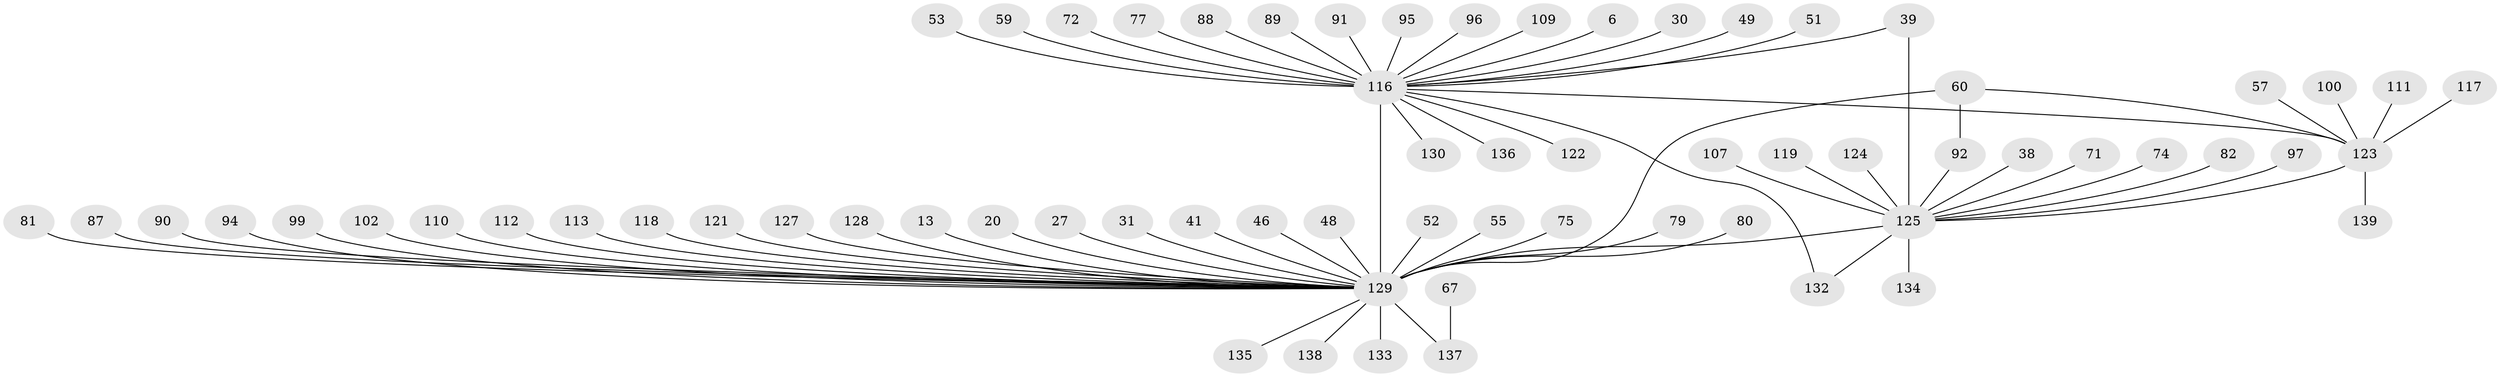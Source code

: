 // original degree distribution, {12: 0.014388489208633094, 27: 0.007194244604316547, 3: 0.09352517985611511, 13: 0.014388489208633094, 2: 0.17985611510791366, 1: 0.5323741007194245, 10: 0.007194244604316547, 5: 0.02877697841726619, 4: 0.07913669064748201, 8: 0.007194244604316547, 17: 0.007194244604316547, 9: 0.007194244604316547, 6: 0.02158273381294964}
// Generated by graph-tools (version 1.1) at 2025/48/03/09/25 04:48:42]
// undirected, 69 vertices, 73 edges
graph export_dot {
graph [start="1"]
  node [color=gray90,style=filled];
  6;
  13;
  20;
  27;
  30;
  31 [super="+19"];
  38;
  39;
  41;
  46 [super="+18"];
  48;
  49;
  51;
  52 [super="+40"];
  53;
  55;
  57;
  59;
  60 [super="+33+45"];
  67;
  71;
  72;
  74 [super="+63"];
  75;
  77;
  79;
  80;
  81;
  82;
  87;
  88;
  89;
  90;
  91;
  92;
  94;
  95;
  96;
  97;
  99;
  100;
  102 [super="+65+70"];
  107;
  109;
  110;
  111;
  112;
  113;
  116 [super="+22+50+85+115"];
  117 [super="+103"];
  118;
  119;
  121;
  122 [super="+105"];
  123 [super="+69+106+73"];
  124;
  125 [super="+17+76+98+21+26+29+32"];
  127;
  128;
  129 [super="+68+86+1+101+120"];
  130;
  132 [super="+104"];
  133;
  134;
  135;
  136 [super="+44+93+126+131"];
  137 [super="+62"];
  138;
  139;
  6 -- 116;
  13 -- 129;
  20 -- 129;
  27 -- 129;
  30 -- 116;
  31 -- 129;
  38 -- 125;
  39 -- 116;
  39 -- 125 [weight=2];
  41 -- 129;
  46 -- 129;
  48 -- 129;
  49 -- 116;
  51 -- 116;
  52 -- 129;
  53 -- 116;
  55 -- 129;
  57 -- 123;
  59 -- 116;
  60 -- 129 [weight=3];
  60 -- 123 [weight=2];
  60 -- 92;
  67 -- 137;
  71 -- 125;
  72 -- 116;
  74 -- 125;
  75 -- 129;
  77 -- 116;
  79 -- 129;
  80 -- 129;
  81 -- 129 [weight=2];
  82 -- 125;
  87 -- 129;
  88 -- 116;
  89 -- 116;
  90 -- 129;
  91 -- 116;
  92 -- 125;
  94 -- 129;
  95 -- 116;
  96 -- 116;
  97 -- 125;
  99 -- 129;
  100 -- 123;
  102 -- 129;
  107 -- 125;
  109 -- 116;
  110 -- 129;
  111 -- 123;
  112 -- 129;
  113 -- 129;
  116 -- 123 [weight=5];
  116 -- 129 [weight=15];
  116 -- 122 [weight=2];
  116 -- 130;
  116 -- 132;
  116 -- 136 [weight=2];
  117 -- 123;
  118 -- 129;
  119 -- 125;
  121 -- 129;
  123 -- 139;
  123 -- 125 [weight=4];
  124 -- 125;
  125 -- 129 [weight=7];
  125 -- 134;
  125 -- 132;
  127 -- 129;
  128 -- 129;
  129 -- 137 [weight=3];
  129 -- 133;
  129 -- 135;
  129 -- 138;
}
